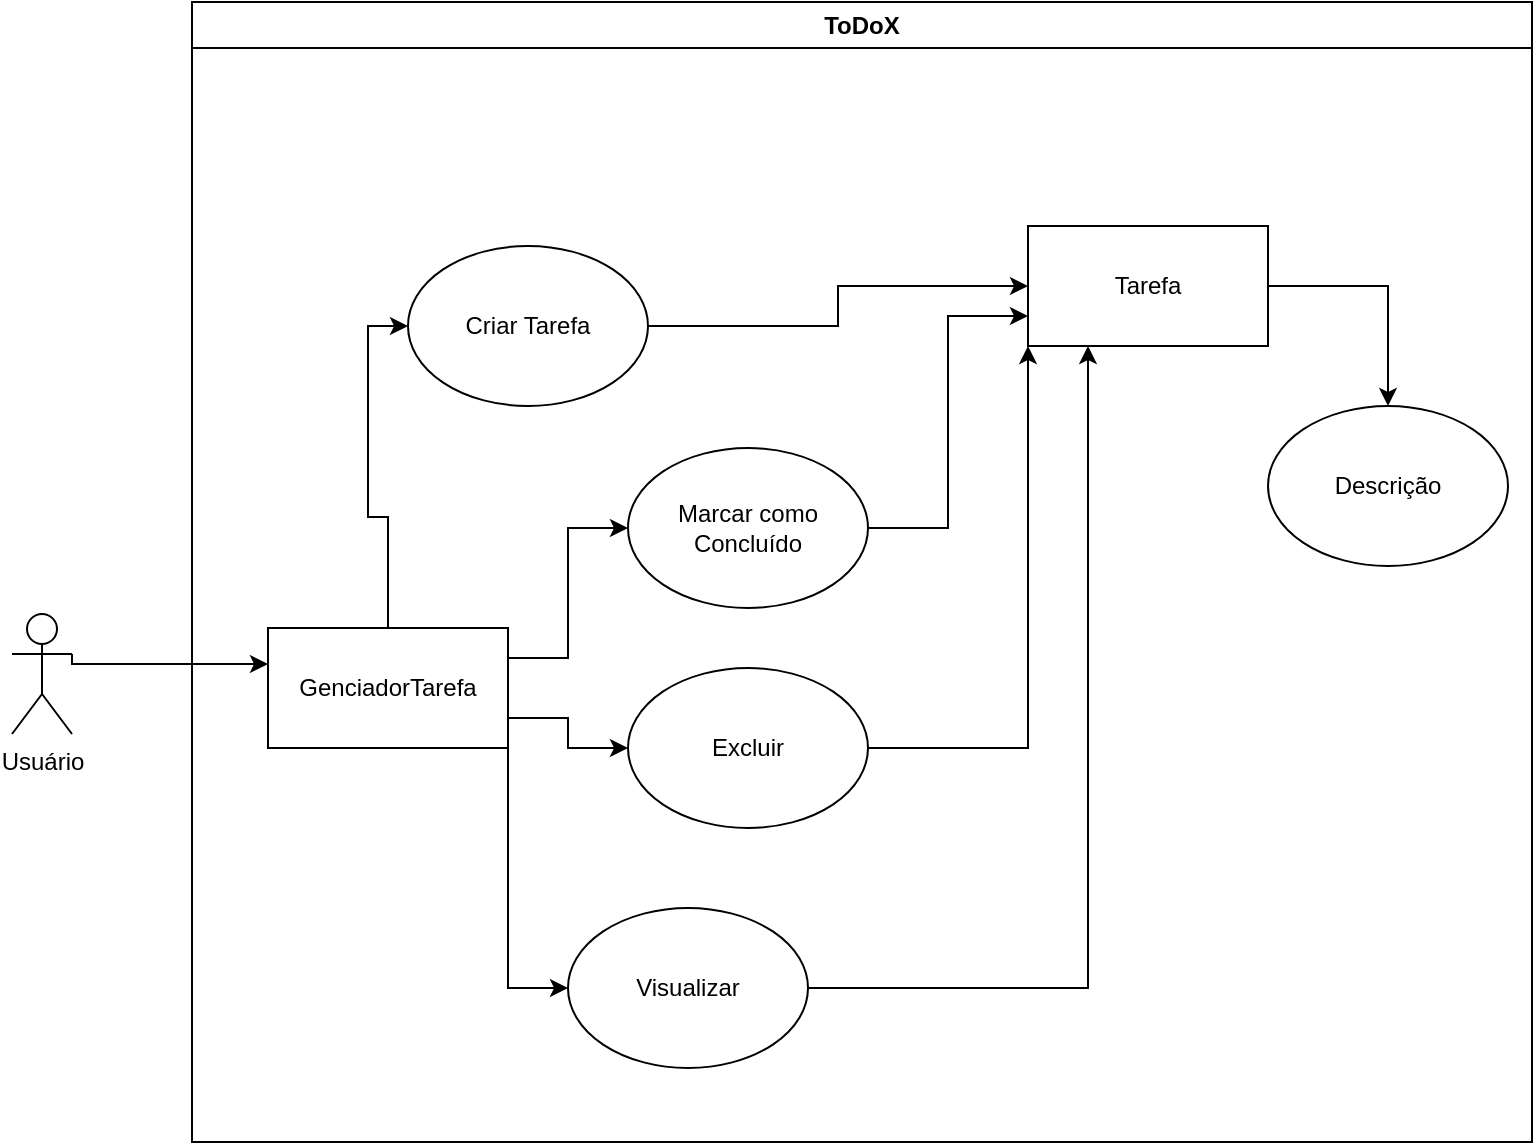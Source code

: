 <mxfile version="21.2.3" type="github">
  <diagram name="Página-1" id="idMO9USAYWU8zrCZhP9L">
    <mxGraphModel dx="1434" dy="764" grid="1" gridSize="10" guides="1" tooltips="1" connect="1" arrows="1" fold="1" page="1" pageScale="1" pageWidth="827" pageHeight="1169" math="0" shadow="0">
      <root>
        <mxCell id="0" />
        <mxCell id="1" parent="0" />
        <mxCell id="DPE_iKJ7pz1zd-An-5Wl-20" style="edgeStyle=orthogonalEdgeStyle;rounded=0;orthogonalLoop=1;jettySize=auto;html=1;exitX=1;exitY=0.333;exitDx=0;exitDy=0;exitPerimeter=0;" edge="1" parent="1" source="DPE_iKJ7pz1zd-An-5Wl-1" target="DPE_iKJ7pz1zd-An-5Wl-5">
          <mxGeometry relative="1" as="geometry">
            <Array as="points">
              <mxPoint x="70" y="361" />
            </Array>
          </mxGeometry>
        </mxCell>
        <mxCell id="DPE_iKJ7pz1zd-An-5Wl-1" value="Usuário" style="shape=umlActor;verticalLabelPosition=bottom;verticalAlign=top;html=1;outlineConnect=0;" vertex="1" parent="1">
          <mxGeometry x="40" y="336" width="30" height="60" as="geometry" />
        </mxCell>
        <mxCell id="DPE_iKJ7pz1zd-An-5Wl-4" value="ToDoX" style="swimlane;whiteSpace=wrap;html=1;" vertex="1" parent="1">
          <mxGeometry x="130" y="30" width="670" height="570" as="geometry" />
        </mxCell>
        <mxCell id="DPE_iKJ7pz1zd-An-5Wl-8" style="edgeStyle=orthogonalEdgeStyle;rounded=0;orthogonalLoop=1;jettySize=auto;html=1;exitX=0.5;exitY=0;exitDx=0;exitDy=0;entryX=0;entryY=0.5;entryDx=0;entryDy=0;" edge="1" parent="DPE_iKJ7pz1zd-An-5Wl-4" source="DPE_iKJ7pz1zd-An-5Wl-5" target="DPE_iKJ7pz1zd-An-5Wl-7">
          <mxGeometry relative="1" as="geometry" />
        </mxCell>
        <mxCell id="DPE_iKJ7pz1zd-An-5Wl-16" style="edgeStyle=orthogonalEdgeStyle;rounded=0;orthogonalLoop=1;jettySize=auto;html=1;exitX=1;exitY=1;exitDx=0;exitDy=0;entryX=0;entryY=0.5;entryDx=0;entryDy=0;" edge="1" parent="DPE_iKJ7pz1zd-An-5Wl-4" source="DPE_iKJ7pz1zd-An-5Wl-5" target="DPE_iKJ7pz1zd-An-5Wl-15">
          <mxGeometry relative="1" as="geometry" />
        </mxCell>
        <mxCell id="DPE_iKJ7pz1zd-An-5Wl-18" style="edgeStyle=orthogonalEdgeStyle;rounded=0;orthogonalLoop=1;jettySize=auto;html=1;exitX=1;exitY=0.75;exitDx=0;exitDy=0;entryX=0;entryY=0.5;entryDx=0;entryDy=0;" edge="1" parent="DPE_iKJ7pz1zd-An-5Wl-4" source="DPE_iKJ7pz1zd-An-5Wl-5" target="DPE_iKJ7pz1zd-An-5Wl-14">
          <mxGeometry relative="1" as="geometry" />
        </mxCell>
        <mxCell id="DPE_iKJ7pz1zd-An-5Wl-19" style="edgeStyle=orthogonalEdgeStyle;rounded=0;orthogonalLoop=1;jettySize=auto;html=1;exitX=1;exitY=0.25;exitDx=0;exitDy=0;entryX=0;entryY=0.5;entryDx=0;entryDy=0;" edge="1" parent="DPE_iKJ7pz1zd-An-5Wl-4" source="DPE_iKJ7pz1zd-An-5Wl-5" target="DPE_iKJ7pz1zd-An-5Wl-11">
          <mxGeometry relative="1" as="geometry" />
        </mxCell>
        <mxCell id="DPE_iKJ7pz1zd-An-5Wl-5" value="GenciadorTarefa" style="rounded=0;whiteSpace=wrap;html=1;" vertex="1" parent="DPE_iKJ7pz1zd-An-5Wl-4">
          <mxGeometry x="38" y="313" width="120" height="60" as="geometry" />
        </mxCell>
        <mxCell id="DPE_iKJ7pz1zd-An-5Wl-10" style="edgeStyle=orthogonalEdgeStyle;rounded=0;orthogonalLoop=1;jettySize=auto;html=1;exitX=1;exitY=0.5;exitDx=0;exitDy=0;entryX=0;entryY=0.5;entryDx=0;entryDy=0;" edge="1" parent="DPE_iKJ7pz1zd-An-5Wl-4" source="DPE_iKJ7pz1zd-An-5Wl-7" target="DPE_iKJ7pz1zd-An-5Wl-9">
          <mxGeometry relative="1" as="geometry" />
        </mxCell>
        <mxCell id="DPE_iKJ7pz1zd-An-5Wl-7" value="Criar Tarefa" style="ellipse;whiteSpace=wrap;html=1;" vertex="1" parent="DPE_iKJ7pz1zd-An-5Wl-4">
          <mxGeometry x="108" y="122" width="120" height="80" as="geometry" />
        </mxCell>
        <mxCell id="DPE_iKJ7pz1zd-An-5Wl-13" style="edgeStyle=orthogonalEdgeStyle;rounded=0;orthogonalLoop=1;jettySize=auto;html=1;exitX=1;exitY=0.5;exitDx=0;exitDy=0;" edge="1" parent="DPE_iKJ7pz1zd-An-5Wl-4" source="DPE_iKJ7pz1zd-An-5Wl-9" target="DPE_iKJ7pz1zd-An-5Wl-12">
          <mxGeometry relative="1" as="geometry" />
        </mxCell>
        <mxCell id="DPE_iKJ7pz1zd-An-5Wl-9" value="Tarefa" style="rounded=0;whiteSpace=wrap;html=1;" vertex="1" parent="DPE_iKJ7pz1zd-An-5Wl-4">
          <mxGeometry x="418" y="112" width="120" height="60" as="geometry" />
        </mxCell>
        <mxCell id="DPE_iKJ7pz1zd-An-5Wl-12" value="Descrição" style="ellipse;whiteSpace=wrap;html=1;" vertex="1" parent="DPE_iKJ7pz1zd-An-5Wl-4">
          <mxGeometry x="538" y="202" width="120" height="80" as="geometry" />
        </mxCell>
        <mxCell id="DPE_iKJ7pz1zd-An-5Wl-21" style="edgeStyle=orthogonalEdgeStyle;rounded=0;orthogonalLoop=1;jettySize=auto;html=1;exitX=1;exitY=0.5;exitDx=0;exitDy=0;entryX=0;entryY=0.75;entryDx=0;entryDy=0;" edge="1" parent="DPE_iKJ7pz1zd-An-5Wl-4" source="DPE_iKJ7pz1zd-An-5Wl-11" target="DPE_iKJ7pz1zd-An-5Wl-9">
          <mxGeometry relative="1" as="geometry" />
        </mxCell>
        <mxCell id="DPE_iKJ7pz1zd-An-5Wl-11" value="Marcar como Concluído" style="ellipse;whiteSpace=wrap;html=1;" vertex="1" parent="DPE_iKJ7pz1zd-An-5Wl-4">
          <mxGeometry x="218" y="223" width="120" height="80" as="geometry" />
        </mxCell>
        <mxCell id="DPE_iKJ7pz1zd-An-5Wl-23" style="edgeStyle=orthogonalEdgeStyle;rounded=0;orthogonalLoop=1;jettySize=auto;html=1;exitX=1;exitY=0.5;exitDx=0;exitDy=0;entryX=0.25;entryY=1;entryDx=0;entryDy=0;" edge="1" parent="DPE_iKJ7pz1zd-An-5Wl-4" source="DPE_iKJ7pz1zd-An-5Wl-15" target="DPE_iKJ7pz1zd-An-5Wl-9">
          <mxGeometry relative="1" as="geometry" />
        </mxCell>
        <mxCell id="DPE_iKJ7pz1zd-An-5Wl-15" value="Visualizar" style="ellipse;whiteSpace=wrap;html=1;" vertex="1" parent="DPE_iKJ7pz1zd-An-5Wl-4">
          <mxGeometry x="188" y="453" width="120" height="80" as="geometry" />
        </mxCell>
        <mxCell id="DPE_iKJ7pz1zd-An-5Wl-22" style="edgeStyle=orthogonalEdgeStyle;rounded=0;orthogonalLoop=1;jettySize=auto;html=1;exitX=1;exitY=0.5;exitDx=0;exitDy=0;entryX=0;entryY=1;entryDx=0;entryDy=0;" edge="1" parent="DPE_iKJ7pz1zd-An-5Wl-4" source="DPE_iKJ7pz1zd-An-5Wl-14" target="DPE_iKJ7pz1zd-An-5Wl-9">
          <mxGeometry relative="1" as="geometry" />
        </mxCell>
        <mxCell id="DPE_iKJ7pz1zd-An-5Wl-14" value="Excluir" style="ellipse;whiteSpace=wrap;html=1;" vertex="1" parent="DPE_iKJ7pz1zd-An-5Wl-4">
          <mxGeometry x="218" y="333" width="120" height="80" as="geometry" />
        </mxCell>
      </root>
    </mxGraphModel>
  </diagram>
</mxfile>
